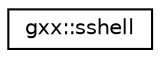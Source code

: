 digraph "Graphical Class Hierarchy"
{
  edge [fontname="Helvetica",fontsize="10",labelfontname="Helvetica",labelfontsize="10"];
  node [fontname="Helvetica",fontsize="10",shape=record];
  rankdir="LR";
  Node1 [label="gxx::sshell",height=0.2,width=0.4,color="black", fillcolor="white", style="filled",URL="$classgxx_1_1sshell.html"];
}
